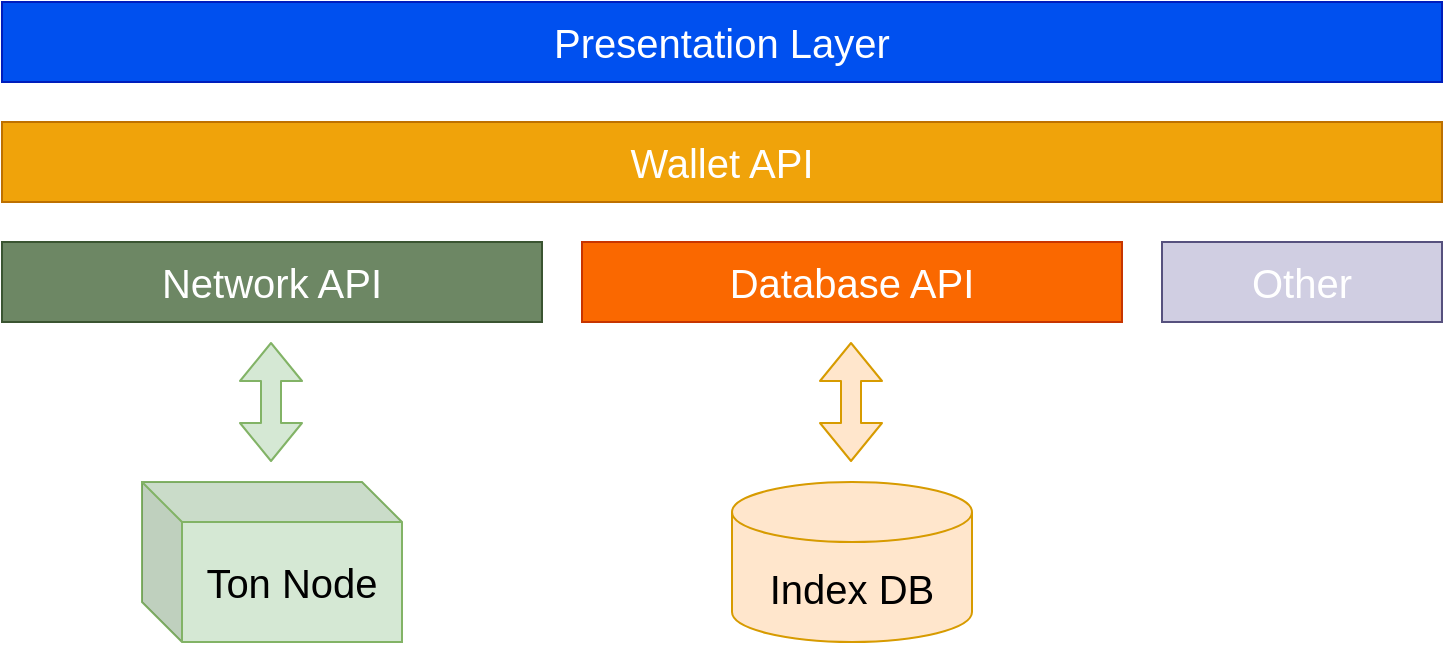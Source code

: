 <mxfile version="14.6.5" type="device"><diagram id="jzZ68myxpii-_8z-2SQM" name="Page-1"><mxGraphModel dx="1038" dy="491" grid="1" gridSize="10" guides="1" tooltips="1" connect="1" arrows="1" fold="1" page="1" pageScale="1" pageWidth="850" pageHeight="1100" math="0" shadow="0"><root><mxCell id="0"/><mxCell id="1" parent="0"/><mxCell id="njj4KsCKIs779jPHb7BK-1" value="Presentation Layer" style="rounded=0;whiteSpace=wrap;html=1;fillColor=#0050ef;strokeColor=#001DBC;fontColor=#ffffff;fontStyle=0;fontSize=20;" vertex="1" parent="1"><mxGeometry x="80" y="120" width="720" height="40" as="geometry"/></mxCell><mxCell id="njj4KsCKIs779jPHb7BK-2" value="Wallet API" style="rounded=0;whiteSpace=wrap;html=1;fontSize=20;fillColor=#f0a30a;strokeColor=#BD7000;fontColor=#FFFFFF;" vertex="1" parent="1"><mxGeometry x="80" y="180" width="720" height="40" as="geometry"/></mxCell><mxCell id="njj4KsCKIs779jPHb7BK-6" value="&lt;font&gt;Network API&lt;/font&gt;" style="rounded=0;whiteSpace=wrap;html=1;fontSize=20;fillColor=#6d8764;strokeColor=#3A5431;fontColor=#FFFFFF;" vertex="1" parent="1"><mxGeometry x="80" y="240" width="270" height="40" as="geometry"/></mxCell><mxCell id="njj4KsCKIs779jPHb7BK-7" value="&lt;font&gt;Database API&lt;/font&gt;" style="rounded=0;whiteSpace=wrap;html=1;fontSize=20;fillColor=#fa6800;strokeColor=#C73500;fontColor=#FFFFFF;" vertex="1" parent="1"><mxGeometry x="370" y="240" width="270" height="40" as="geometry"/></mxCell><mxCell id="njj4KsCKIs779jPHb7BK-10" value="&lt;font&gt;Other&lt;/font&gt;" style="rounded=0;whiteSpace=wrap;html=1;fontSize=20;fillColor=#d0cee2;strokeColor=#56517e;fontColor=#FFFFFF;" vertex="1" parent="1"><mxGeometry x="660" y="240" width="140" height="40" as="geometry"/></mxCell><mxCell id="njj4KsCKIs779jPHb7BK-12" value="&lt;font&gt;Index DB&lt;/font&gt;" style="shape=cylinder3;whiteSpace=wrap;html=1;boundedLbl=1;backgroundOutline=1;size=15;fontSize=20;fillColor=#ffe6cc;strokeColor=#d79b00;" vertex="1" parent="1"><mxGeometry x="445" y="360" width="120" height="80" as="geometry"/></mxCell><mxCell id="njj4KsCKIs779jPHb7BK-13" value="Ton Node" style="shape=cube;whiteSpace=wrap;html=1;boundedLbl=1;backgroundOutline=1;darkOpacity=0.05;darkOpacity2=0.1;fontSize=20;fillColor=#d5e8d4;strokeColor=#82b366;" vertex="1" parent="1"><mxGeometry x="150" y="360" width="130" height="80" as="geometry"/></mxCell><mxCell id="njj4KsCKIs779jPHb7BK-15" value="" style="shape=flexArrow;endArrow=classic;startArrow=classic;html=1;fontSize=20;fontColor=#000000;fillColor=#d5e8d4;strokeColor=#82b366;" edge="1" parent="1"><mxGeometry width="100" height="100" relative="1" as="geometry"><mxPoint x="214.5" y="350" as="sourcePoint"/><mxPoint x="214.5" y="290" as="targetPoint"/></mxGeometry></mxCell><mxCell id="njj4KsCKIs779jPHb7BK-16" value="" style="shape=flexArrow;endArrow=classic;startArrow=classic;html=1;fontSize=20;fontColor=#000000;fillColor=#ffe6cc;strokeColor=#d79b00;" edge="1" parent="1"><mxGeometry width="100" height="100" relative="1" as="geometry"><mxPoint x="504.5" y="350" as="sourcePoint"/><mxPoint x="504.5" y="290" as="targetPoint"/></mxGeometry></mxCell></root></mxGraphModel></diagram></mxfile>